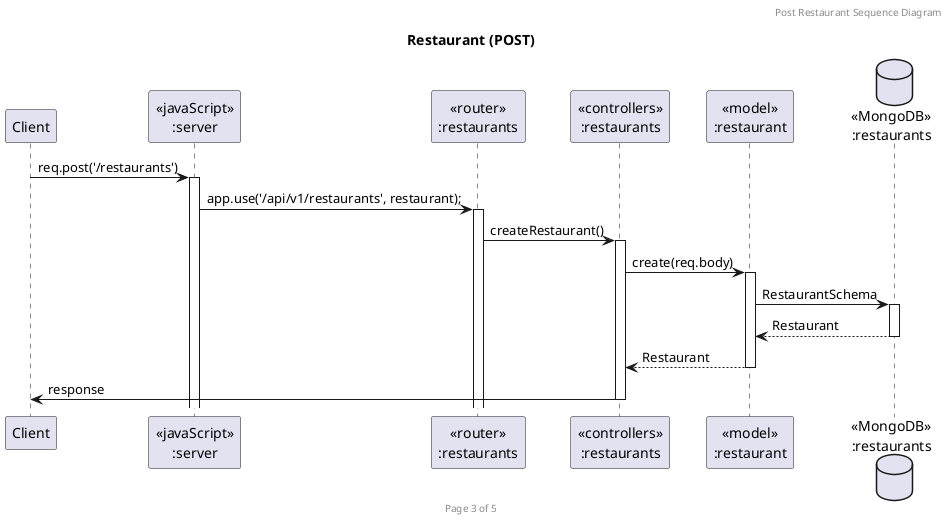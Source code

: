 @startuml Restaurant (POST)

header Post Restaurant Sequence Diagram
footer Page 3 of 5
title "Restaurant (POST)"

participant "Client" as client
participant "<<javaScript>>\n:server" as server
participant "<<router>>\n:restaurants" as routerRestaurants
participant "<<controllers>>\n:restaurants" as controllersRestaurants
participant "<<model>>\n:restaurant" as modelRestaurants
database "<<MongoDB>>\n:restaurants" as RestaurantDatabase

client->server ++:req.post('/restaurants')
server->routerRestaurants ++:app.use('/api/v1/restaurants', restaurant);
routerRestaurants -> controllersRestaurants ++:createRestaurant()
controllersRestaurants->modelRestaurants ++:create(req.body)
modelRestaurants ->RestaurantDatabase ++: RestaurantSchema
RestaurantDatabase --> modelRestaurants --: Restaurant
controllersRestaurants <-- modelRestaurants --:Restaurant
controllersRestaurants->client --:response

@enduml
